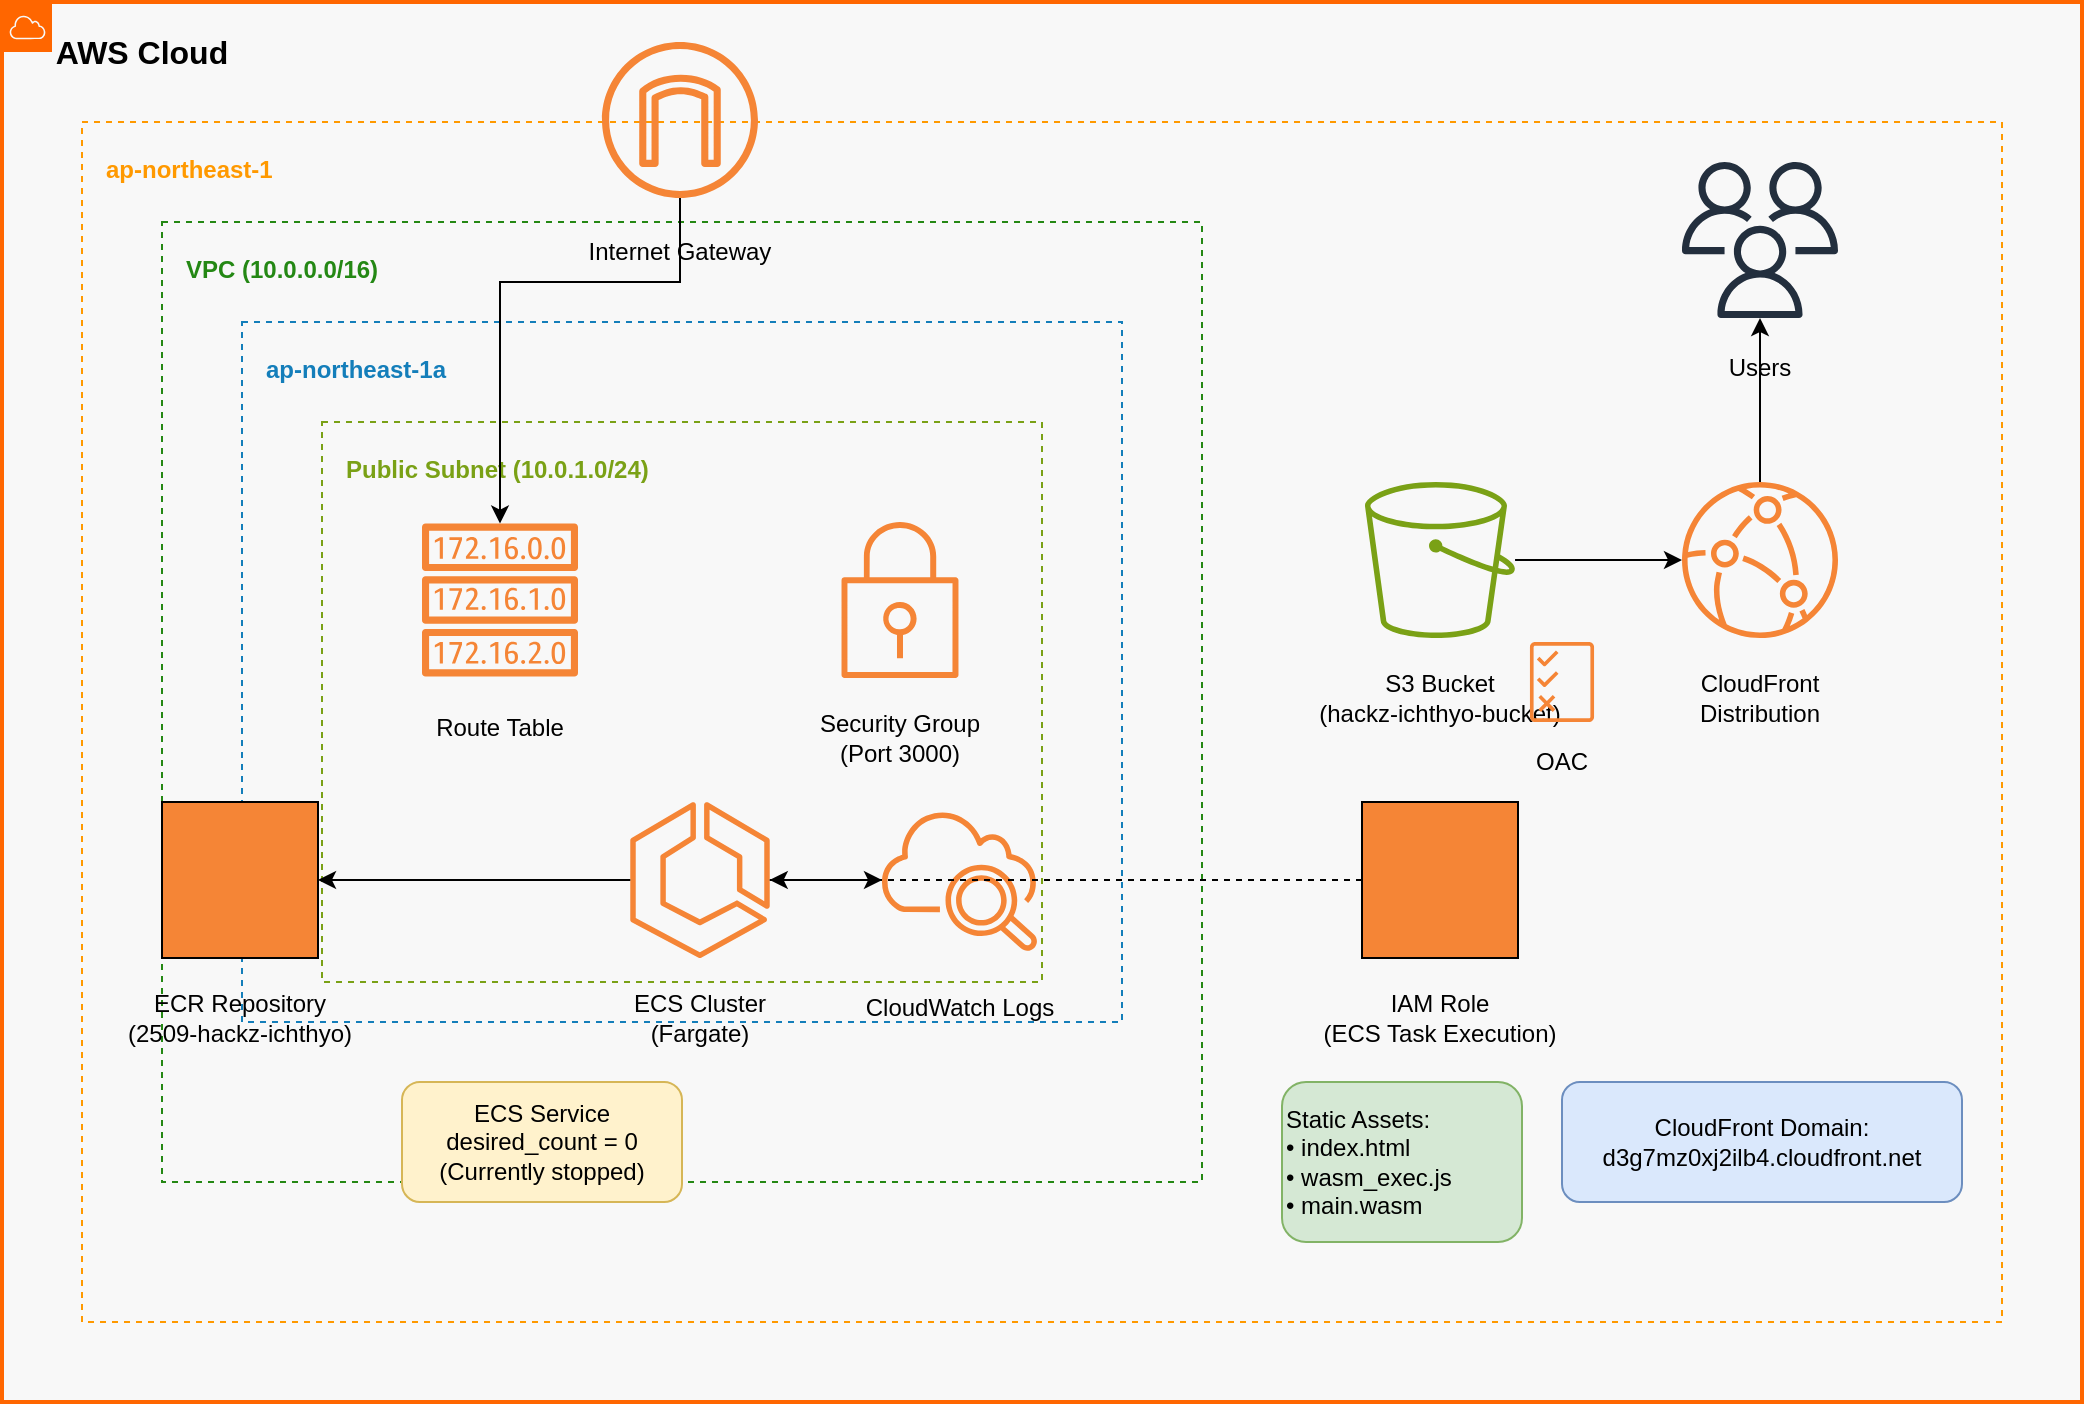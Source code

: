 <?xml version="1.0" encoding="UTF-8"?>
<mxfile version="21.6.5">
  <diagram name="AWS Architecture" id="aws-architecture">
    <mxGraphModel dx="1422" dy="762" grid="1" gridSize="10" guides="1" tooltips="1" connect="1" arrows="1" fold="1" page="1" pageScale="1" pageWidth="1169" pageHeight="827" math="0" shadow="0">
      <root>
        <mxCell id="0" />
        <mxCell id="1" parent="0" />
        
        <!-- AWS Cloud Container -->
        <mxCell id="aws-cloud" value="" style="outlineConnect=0;dashed=0;verticalLabelPosition=bottom;verticalAlign=top;align=center;html=1;shape=mxgraph.aws4.group;grIcon=mxgraph.aws4.group_aws_cloud;strokeColor=#FF6600;fillColor=#F8F8F8;gradientColor=none;strokeWidth=2;" vertex="1" parent="1">
          <mxGeometry x="60" y="60" width="1040" height="700" as="geometry" />
        </mxCell>
        
        <!-- AWS Cloud Label -->
        <mxCell id="aws-label" value="AWS Cloud" style="text;html=1;strokeColor=none;fillColor=none;align=center;verticalAlign=middle;whiteSpace=wrap;rounded=0;fontStyle=1;fontSize=16;" vertex="1" parent="1">
          <mxGeometry x="80" y="70" width="100" height="30" as="geometry" />
        </mxCell>

        <!-- Region Container -->
        <mxCell id="region" value="" style="fillColor=none;strokeColor=#FF9900;dashed=1;verticalAlign=top;fontStyle=0;fontColor=#FF9900;whiteSpace=wrap;html=1;" vertex="1" parent="1">
          <mxGeometry x="100" y="120" width="960" height="600" as="geometry" />
        </mxCell>
        
        <!-- Region Label -->
        <mxCell id="region-label" value="ap-northeast-1" style="text;html=1;strokeColor=none;fillColor=none;align=left;verticalAlign=top;whiteSpace=wrap;rounded=0;fontColor=#FF9900;fontStyle=1;" vertex="1" parent="1">
          <mxGeometry x="110" y="130" width="120" height="20" as="geometry" />
        </mxCell>

        <!-- VPC Container -->
        <mxCell id="vpc" value="" style="fillColor=none;strokeColor=#248814;dashed=1;verticalAlign=top;fontStyle=0;fontColor=#248814;whiteSpace=wrap;html=1;" vertex="1" parent="1">
          <mxGeometry x="140" y="170" width="520" height="480" as="geometry" />
        </mxCell>
        
        <!-- VPC Label -->
        <mxCell id="vpc-label" value="VPC (10.0.0.0/16)" style="text;html=1;strokeColor=none;fillColor=none;align=left;verticalAlign=top;whiteSpace=wrap;rounded=0;fontColor=#248814;fontStyle=1;" vertex="1" parent="1">
          <mxGeometry x="150" y="180" width="140" height="20" as="geometry" />
        </mxCell>

        <!-- Availability Zone Container -->
        <mxCell id="az" value="" style="fillColor=none;strokeColor=#147EBA;dashed=1;verticalAlign=top;fontStyle=0;fontColor=#147EBA;whiteSpace=wrap;html=1;" vertex="1" parent="1">
          <mxGeometry x="180" y="220" width="440" height="350" as="geometry" />
        </mxCell>
        
        <!-- AZ Label -->
        <mxCell id="az-label" value="ap-northeast-1a" style="text;html=1;strokeColor=none;fillColor=none;align=left;verticalAlign=top;whiteSpace=wrap;rounded=0;fontColor=#147EBA;fontStyle=1;" vertex="1" parent="1">
          <mxGeometry x="190" y="230" width="120" height="20" as="geometry" />
        </mxCell>

        <!-- Public Subnet -->
        <mxCell id="subnet" value="" style="fillColor=none;strokeColor=#7AA116;dashed=1;verticalAlign=top;fontStyle=0;fontColor=#7AA116;whiteSpace=wrap;html=1;" vertex="1" parent="1">
          <mxGeometry x="220" y="270" width="360" height="280" as="geometry" />
        </mxCell>
        
        <!-- Subnet Label -->
        <mxCell id="subnet-label" value="Public Subnet (10.0.1.0/24)" style="text;html=1;strokeColor=none;fillColor=none;align=left;verticalAlign=top;whiteSpace=wrap;rounded=0;fontColor=#7AA116;fontStyle=1;" vertex="1" parent="1">
          <mxGeometry x="230" y="280" width="180" height="20" as="geometry" />
        </mxCell>

        <!-- Internet Gateway -->
        <mxCell id="igw" value="" style="outlineConnect=0;dashed=0;verticalLabelPosition=bottom;verticalAlign=top;align=center;html=1;shape=mxgraph.aws4.internet_gateway;fillColor=#F58536;gradientColor=none;" vertex="1" parent="1">
          <mxGeometry x="360" y="80" width="78" height="78" as="geometry" />
        </mxCell>
        
        <!-- IGW Label -->
        <mxCell id="igw-label" value="Internet Gateway" style="text;html=1;strokeColor=none;fillColor=none;align=center;verticalAlign=middle;whiteSpace=wrap;rounded=0;" vertex="1" parent="1">
          <mxGeometry x="340" y="170" width="118" height="30" as="geometry" />
        </mxCell>

        <!-- Route Table -->
        <mxCell id="route-table" value="" style="outlineConnect=0;dashed=0;verticalLabelPosition=bottom;verticalAlign=top;align=center;html=1;shape=mxgraph.aws4.route_table;fillColor=#F58536;gradientColor=none;" vertex="1" parent="1">
          <mxGeometry x="270" y="320" width="78" height="78" as="geometry" />
        </mxCell>
        
        <!-- Route Table Label -->
        <mxCell id="route-table-label" value="Route Table" style="text;html=1;strokeColor=none;fillColor=none;align=center;verticalAlign=middle;whiteSpace=wrap;rounded=0;" vertex="1" parent="1">
          <mxGeometry x="254" y="408" width="110" height="30" as="geometry" />
        </mxCell>

        <!-- Security Group -->
        <mxCell id="sg" value="" style="outlineConnect=0;dashed=0;verticalLabelPosition=bottom;verticalAlign=top;align=center;html=1;shape=mxgraph.aws4.security_group;fillColor=#F58536;gradientColor=none;" vertex="1" parent="1">
          <mxGeometry x="470" y="320" width="78" height="78" as="geometry" />
        </mxCell>
        
        <!-- Security Group Label -->
        <mxCell id="sg-label" value="Security Group&#xa;(Port 3000)" style="text;html=1;strokeColor=none;fillColor=none;align=center;verticalAlign=middle;whiteSpace=wrap;rounded=0;" vertex="1" parent="1">
          <mxGeometry x="450" y="408" width="118" height="40" as="geometry" />
        </mxCell>

        <!-- ECS Cluster -->
        <mxCell id="ecs-cluster" value="" style="outlineConnect=0;dashed=0;verticalLabelPosition=bottom;verticalAlign=top;align=center;html=1;shape=mxgraph.aws4.ecs;fillColor=#F58536;gradientColor=none;" vertex="1" parent="1">
          <mxGeometry x="370" y="460" width="78" height="78" as="geometry" />
        </mxCell>
        
        <!-- ECS Cluster Label -->
        <mxCell id="ecs-cluster-label" value="ECS Cluster&#xa;(Fargate)" style="text;html=1;strokeColor=none;fillColor=none;align=center;verticalAlign=middle;whiteSpace=wrap;rounded=0;" vertex="1" parent="1">
          <mxGeometry x="350" y="548" width="118" height="40" as="geometry" />
        </mxCell>

        <!-- ECR Repository -->
        <mxCell id="ecr" value="" style="outlineConnect=0;dashed=0;verticalLabelPosition=bottom;verticalAlign=top;align=center;html=1;shape=mxgraph.aws4.ecr_registry;fillColor=#F58536;gradientColor=none;" vertex="1" parent="1">
          <mxGeometry x="140" y="460" width="78" height="78" as="geometry" />
        </mxCell>
        
        <!-- ECR Label -->
        <mxCell id="ecr-label" value="ECR Repository&#xa;(2509-hackz-ichthyo)" style="text;html=1;strokeColor=none;fillColor=none;align=center;verticalAlign=middle;whiteSpace=wrap;rounded=0;" vertex="1" parent="1">
          <mxGeometry x="100" y="548" width="158" height="40" as="geometry" />
        </mxCell>

        <!-- CloudWatch Logs -->
        <mxCell id="cloudwatch" value="" style="outlineConnect=0;dashed=0;verticalLabelPosition=bottom;verticalAlign=top;align=center;html=1;shape=mxgraph.aws4.cloudwatch_2;fillColor=#F58536;gradientColor=none;" vertex="1" parent="1">
          <mxGeometry x="500" y="460" width="78" height="78" as="geometry" />
        </mxCell>
        
        <!-- CloudWatch Label -->
        <mxCell id="cloudwatch-label" value="CloudWatch Logs" style="text;html=1;strokeColor=none;fillColor=none;align=center;verticalAlign=middle;whiteSpace=wrap;rounded=0;" vertex="1" parent="1">
          <mxGeometry x="470" y="548" width="138" height="30" as="geometry" />
        </mxCell>

        <!-- S3 Bucket -->
        <mxCell id="s3" value="" style="outlineConnect=0;dashed=0;verticalLabelPosition=bottom;verticalAlign=top;align=center;html=1;shape=mxgraph.aws4.s3;fillColor=#7AA116;gradientColor=none;" vertex="1" parent="1">
          <mxGeometry x="740" y="300" width="78" height="78" as="geometry" />
        </mxCell>
        
        <!-- S3 Label -->
        <mxCell id="s3-label" value="S3 Bucket&#xa;(hackz-ichthyo-bucket)" style="text;html=1;strokeColor=none;fillColor=none;align=center;verticalAlign=middle;whiteSpace=wrap;rounded=0;" vertex="1" parent="1">
          <mxGeometry x="700" y="388" width="158" height="40" as="geometry" />
        </mxCell>

        <!-- CloudFront -->
        <mxCell id="cloudfront" value="" style="outlineConnect=0;dashed=0;verticalLabelPosition=bottom;verticalAlign=top;align=center;html=1;shape=mxgraph.aws4.cloudfront;fillColor=#F58536;gradientColor=none;" vertex="1" parent="1">
          <mxGeometry x="900" y="300" width="78" height="78" as="geometry" />
        </mxCell>
        
        <!-- CloudFront Label -->
        <mxCell id="cloudfront-label" value="CloudFront&#xa;Distribution" style="text;html=1;strokeColor=none;fillColor=none;align=center;verticalAlign=middle;whiteSpace=wrap;rounded=0;" vertex="1" parent="1">
          <mxGeometry x="870" y="388" width="138" height="40" as="geometry" />
        </mxCell>

        <!-- IAM Role -->
        <mxCell id="iam" value="" style="outlineConnect=0;dashed=0;verticalLabelPosition=bottom;verticalAlign=top;align=center;html=1;shape=mxgraph.aws4.iam_role;fillColor=#F58536;gradientColor=none;" vertex="1" parent="1">
          <mxGeometry x="740" y="460" width="78" height="78" as="geometry" />
        </mxCell>
        
        <!-- IAM Label -->
        <mxCell id="iam-label" value="IAM Role&#xa;(ECS Task Execution)" style="text;html=1;strokeColor=none;fillColor=none;align=center;verticalAlign=middle;whiteSpace=wrap;rounded=0;" vertex="1" parent="1">
          <mxGeometry x="700" y="548" width="158" height="40" as="geometry" />
        </mxCell>

        <!-- Origin Access Control -->
        <mxCell id="oac" value="" style="outlineConnect=0;dashed=0;verticalLabelPosition=bottom;verticalAlign=top;align=center;html=1;shape=mxgraph.aws4.permissions;fillColor=#F58536;gradientColor=none;" vertex="1" parent="1">
          <mxGeometry x="820" y="380" width="40" height="40" as="geometry" />
        </mxCell>
        
        <!-- OAC Label -->
        <mxCell id="oac-label" value="OAC" style="text;html=1;strokeColor=none;fillColor=none;align=center;verticalAlign=middle;whiteSpace=wrap;rounded=0;" vertex="1" parent="1">
          <mxGeometry x="800" y="430" width="80" height="20" as="geometry" />
        </mxCell>

        <!-- User/Client -->
        <mxCell id="user" value="" style="outlineConnect=0;dashed=0;verticalLabelPosition=bottom;verticalAlign=top;align=center;html=1;shape=mxgraph.aws4.users;fillColor=#232F3E;gradientColor=none;" vertex="1" parent="1">
          <mxGeometry x="900" y="140" width="78" height="78" as="geometry" />
        </mxCell>
        
        <!-- User Label -->
        <mxCell id="user-label" value="Users" style="text;html=1;strokeColor=none;fillColor=none;align=center;verticalAlign=middle;whiteSpace=wrap;rounded=0;" vertex="1" parent="1">
          <mxGeometry x="880" y="228" width="118" height="30" as="geometry" />
        </mxCell>

        <!-- Connection arrows -->
        <!-- IGW to Route Table -->
        <mxCell id="arrow1" value="" style="endArrow=classic;html=1;rounded=0;exitX=0.5;exitY=1;exitDx=0;exitDy=0;exitPerimeter=0;entryX=0.5;entryY=0;entryDx=0;entryDy=0;entryPerimeter=0;" edge="1" parent="1" source="igw" target="route-table">
          <mxGeometry width="50" height="50" relative="1" as="geometry">
            <mxPoint x="400" y="280" as="sourcePoint" />
            <mxPoint x="450" y="230" as="targetPoint" />
            <Array as="points">
              <mxPoint x="399" y="200" />
              <mxPoint x="309" y="200" />
            </Array>
          </mxGeometry>
        </mxCell>

        <!-- ECS to ECR -->
        <mxCell id="arrow2" value="" style="endArrow=classic;html=1;rounded=0;exitX=0;exitY=0.5;exitDx=0;exitDy=0;exitPerimeter=0;entryX=1;entryY=0.5;entryDx=0;entryDy=0;entryPerimeter=0;" edge="1" parent="1" source="ecs-cluster" target="ecr">
          <mxGeometry width="50" height="50" relative="1" as="geometry">
            <mxPoint x="330" y="380" as="sourcePoint" />
            <mxPoint x="380" y="330" as="targetPoint" />
          </mxGeometry>
        </mxCell>

        <!-- ECS to CloudWatch -->
        <mxCell id="arrow3" value="" style="endArrow=classic;html=1;rounded=0;exitX=1;exitY=0.5;exitDx=0;exitDy=0;exitPerimeter=0;entryX=0;entryY=0.5;entryDx=0;entryDy=0;entryPerimeter=0;" edge="1" parent="1" source="ecs-cluster" target="cloudwatch">
          <mxGeometry width="50" height="50" relative="1" as="geometry">
            <mxPoint x="330" y="380" as="sourcePoint" />
            <mxPoint x="380" y="330" as="targetPoint" />
          </mxGeometry>
        </mxCell>

        <!-- S3 to CloudFront -->
        <mxCell id="arrow4" value="" style="endArrow=classic;html=1;rounded=0;exitX=1;exitY=0.5;exitDx=0;exitDy=0;exitPerimeter=0;entryX=0;entryY=0.5;entryDx=0;entryDy=0;entryPerimeter=0;" edge="1" parent="1" source="s3" target="cloudfront">
          <mxGeometry width="50" height="50" relative="1" as="geometry">
            <mxPoint x="330" y="380" as="sourcePoint" />
            <mxPoint x="380" y="330" as="targetPoint" />
          </mxGeometry>
        </mxCell>

        <!-- CloudFront to User -->
        <mxCell id="arrow5" value="" style="endArrow=classic;html=1;rounded=0;exitX=0.5;exitY=0;exitDx=0;exitDy=0;exitPerimeter=0;entryX=0.5;entryY=1;entryDx=0;entryDy=0;entryPerimeter=0;" edge="1" parent="1" source="cloudfront" target="user">
          <mxGeometry width="50" height="50" relative="1" as="geometry">
            <mxPoint x="330" y="380" as="sourcePoint" />
            <mxPoint x="380" y="330" as="targetPoint" />
          </mxGeometry>
        </mxCell>

        <!-- IAM to ECS (dashed line) -->
        <mxCell id="arrow6" value="" style="endArrow=classic;html=1;rounded=0;exitX=0;exitY=0.5;exitDx=0;exitDy=0;exitPerimeter=0;entryX=1;entryY=0.5;entryDx=0;entryDy=0;entryPerimeter=0;dashed=1;" edge="1" parent="1" source="iam" target="ecs-cluster">
          <mxGeometry width="50" height="50" relative="1" as="geometry">
            <mxPoint x="330" y="380" as="sourcePoint" />
            <mxPoint x="380" y="330" as="targetPoint" />
            <Array as="points">
              <mxPoint x="600" y="499" />
            </Array>
          </mxGeometry>
        </mxCell>

        <!-- Text Annotations -->
        <mxCell id="note1" value="ECS Service&#xa;desired_count = 0&#xa;(Currently stopped)" style="text;html=1;strokeColor=#d6b656;fillColor=#fff2cc;align=center;verticalAlign=middle;whiteSpace=wrap;rounded=1;" vertex="1" parent="1">
          <mxGeometry x="260" y="600" width="140" height="60" as="geometry" />
        </mxCell>

        <mxCell id="note2" value="Static Assets:&#xa;• index.html&#xa;• wasm_exec.js&#xa;• main.wasm" style="text;html=1;strokeColor=#82b366;fillColor=#d5e8d4;align=left;verticalAlign=middle;whiteSpace=wrap;rounded=1;" vertex="1" parent="1">
          <mxGeometry x="700" y="600" width="120" height="80" as="geometry" />
        </mxCell>

        <mxCell id="note3" value="CloudFront Domain:&#xa;d3g7mz0xj2ilb4.cloudfront.net" style="text;html=1;strokeColor=#6c8ebf;fillColor=#dae8fc;align=center;verticalAlign=middle;whiteSpace=wrap;rounded=1;" vertex="1" parent="1">
          <mxGeometry x="840" y="600" width="200" height="60" as="geometry" />
        </mxCell>

      </root>
    </mxGraphModel>
  </diagram>
</mxfile>
